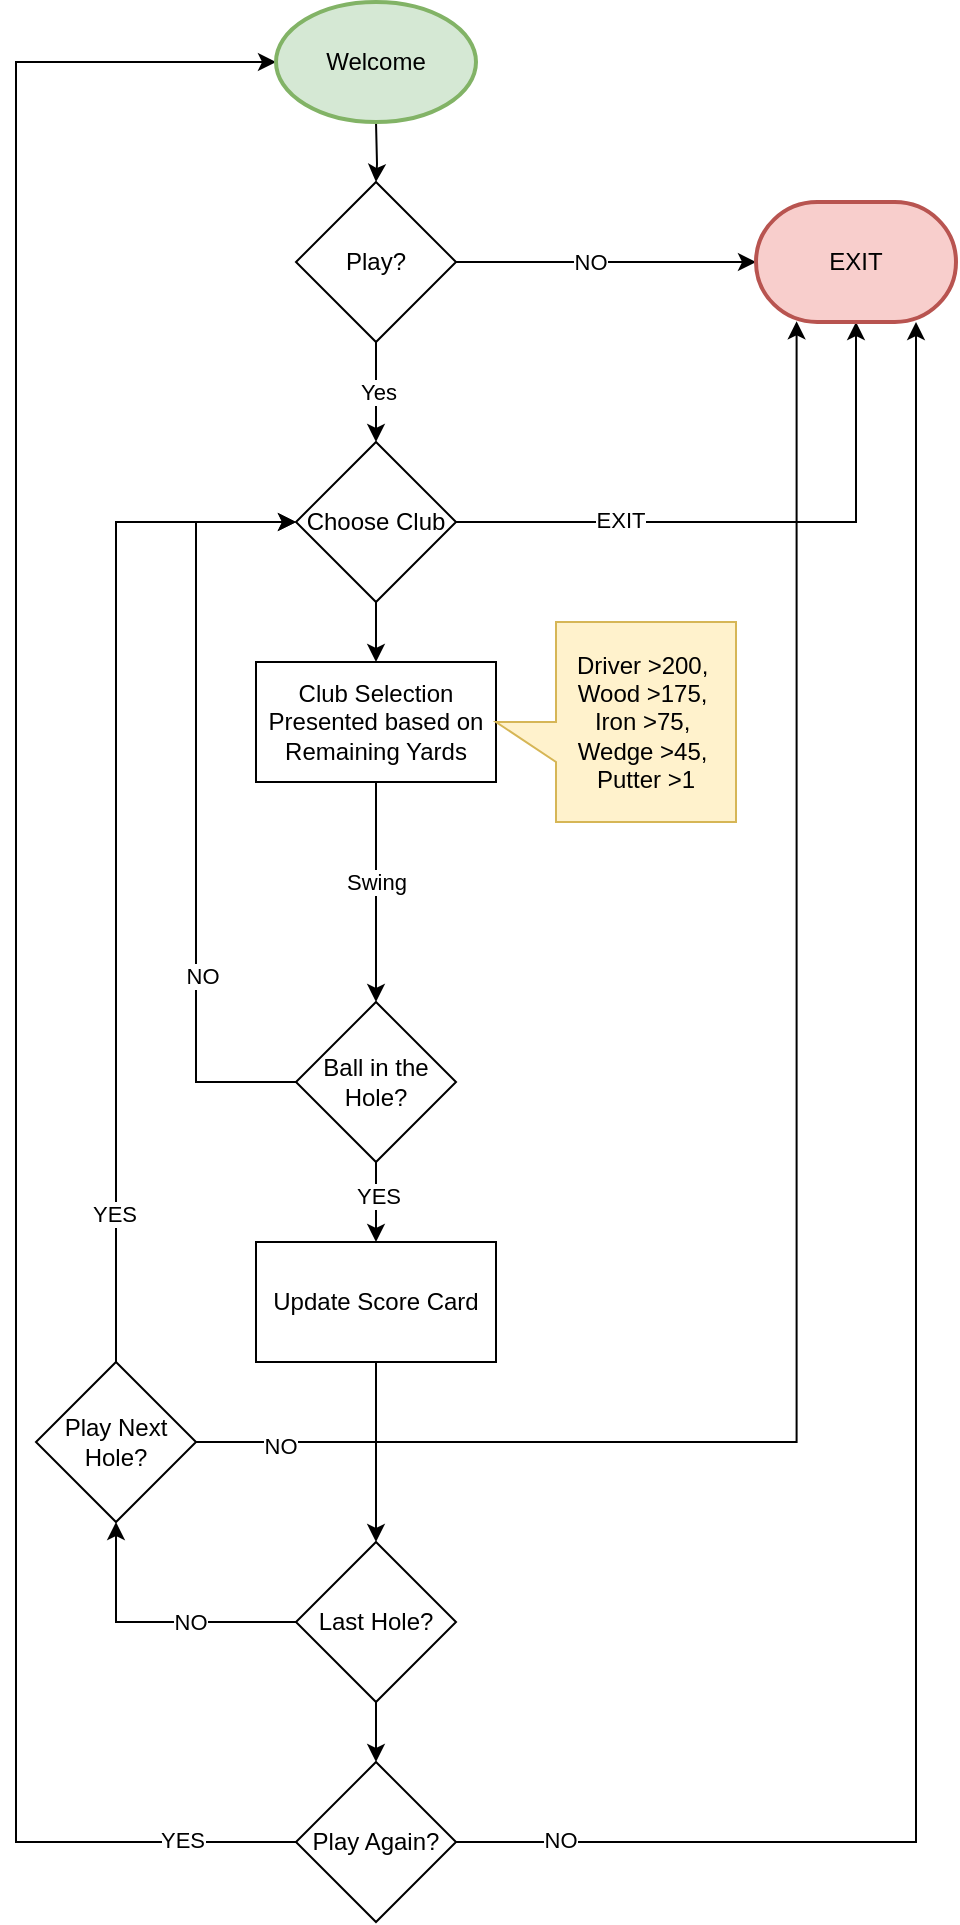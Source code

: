<mxfile version="18.0.1" type="device"><diagram id="x_xgV56HAXYp-3eTUlxV" name="Page-1"><mxGraphModel dx="1356" dy="737" grid="1" gridSize="10" guides="1" tooltips="1" connect="1" arrows="1" fold="1" page="1" pageScale="1" pageWidth="850" pageHeight="1100" math="0" shadow="0"><root><mxCell id="0"/><mxCell id="1" parent="0"/><mxCell id="v33nz7Zp_aEUMihpbw53-4" value="" style="edgeStyle=orthogonalEdgeStyle;rounded=0;orthogonalLoop=1;jettySize=auto;html=1;" edge="1" parent="1" source="v33nz7Zp_aEUMihpbw53-2"><mxGeometry relative="1" as="geometry"><mxPoint x="580" y="240" as="targetPoint"/></mxGeometry></mxCell><mxCell id="v33nz7Zp_aEUMihpbw53-9" value="NO" style="edgeLabel;html=1;align=center;verticalAlign=middle;resizable=0;points=[];" vertex="1" connectable="0" parent="v33nz7Zp_aEUMihpbw53-4"><mxGeometry x="-0.114" relative="1" as="geometry"><mxPoint as="offset"/></mxGeometry></mxCell><mxCell id="v33nz7Zp_aEUMihpbw53-7" value="" style="edgeStyle=orthogonalEdgeStyle;rounded=0;orthogonalLoop=1;jettySize=auto;html=1;" edge="1" parent="1" source="v33nz7Zp_aEUMihpbw53-2"><mxGeometry relative="1" as="geometry"><mxPoint x="390" y="330.0" as="targetPoint"/></mxGeometry></mxCell><mxCell id="v33nz7Zp_aEUMihpbw53-8" value="Yes" style="edgeLabel;html=1;align=center;verticalAlign=middle;resizable=0;points=[];" vertex="1" connectable="0" parent="v33nz7Zp_aEUMihpbw53-7"><mxGeometry relative="1" as="geometry"><mxPoint as="offset"/></mxGeometry></mxCell><mxCell id="v33nz7Zp_aEUMihpbw53-2" value="Play?" style="rhombus;whiteSpace=wrap;html=1;" vertex="1" parent="1"><mxGeometry x="350" y="200" width="80" height="80" as="geometry"/></mxCell><mxCell id="v33nz7Zp_aEUMihpbw53-11" value="" style="edgeStyle=orthogonalEdgeStyle;rounded=0;orthogonalLoop=1;jettySize=auto;html=1;" edge="1" parent="1" target="v33nz7Zp_aEUMihpbw53-2"><mxGeometry relative="1" as="geometry"><mxPoint x="390" y="170" as="sourcePoint"/></mxGeometry></mxCell><mxCell id="v33nz7Zp_aEUMihpbw53-15" style="edgeStyle=orthogonalEdgeStyle;rounded=0;orthogonalLoop=1;jettySize=auto;html=1;entryX=0.5;entryY=1;entryDx=0;entryDy=0;entryPerimeter=0;" edge="1" parent="1" source="v33nz7Zp_aEUMihpbw53-14" target="v33nz7Zp_aEUMihpbw53-101"><mxGeometry relative="1" as="geometry"><mxPoint x="650" y="280" as="targetPoint"/><Array as="points"><mxPoint x="630" y="370"/></Array></mxGeometry></mxCell><mxCell id="v33nz7Zp_aEUMihpbw53-16" value="EXIT" style="edgeLabel;html=1;align=center;verticalAlign=middle;resizable=0;points=[];" vertex="1" connectable="0" parent="v33nz7Zp_aEUMihpbw53-15"><mxGeometry x="-0.454" y="1" relative="1" as="geometry"><mxPoint as="offset"/></mxGeometry></mxCell><mxCell id="v33nz7Zp_aEUMihpbw53-95" value="" style="edgeStyle=orthogonalEdgeStyle;rounded=0;orthogonalLoop=1;jettySize=auto;html=1;" edge="1" parent="1" source="v33nz7Zp_aEUMihpbw53-14" target="v33nz7Zp_aEUMihpbw53-94"><mxGeometry relative="1" as="geometry"/></mxCell><mxCell id="v33nz7Zp_aEUMihpbw53-14" value="Choose Club" style="rhombus;whiteSpace=wrap;html=1;" vertex="1" parent="1"><mxGeometry x="350" y="330" width="80" height="80" as="geometry"/></mxCell><mxCell id="v33nz7Zp_aEUMihpbw53-74" style="edgeStyle=orthogonalEdgeStyle;rounded=0;orthogonalLoop=1;jettySize=auto;html=1;" edge="1" parent="1" source="v33nz7Zp_aEUMihpbw53-19"><mxGeometry relative="1" as="geometry"><mxPoint x="350" y="370" as="targetPoint"/><Array as="points"><mxPoint x="300" y="650"/><mxPoint x="300" y="370"/></Array></mxGeometry></mxCell><mxCell id="v33nz7Zp_aEUMihpbw53-76" value="NO" style="edgeLabel;html=1;align=center;verticalAlign=middle;resizable=0;points=[];" vertex="1" connectable="0" parent="v33nz7Zp_aEUMihpbw53-74"><mxGeometry x="-0.457" y="-3" relative="1" as="geometry"><mxPoint as="offset"/></mxGeometry></mxCell><mxCell id="v33nz7Zp_aEUMihpbw53-90" value="" style="edgeStyle=orthogonalEdgeStyle;rounded=0;orthogonalLoop=1;jettySize=auto;html=1;" edge="1" parent="1" source="v33nz7Zp_aEUMihpbw53-19" target="v33nz7Zp_aEUMihpbw53-89"><mxGeometry relative="1" as="geometry"/></mxCell><mxCell id="v33nz7Zp_aEUMihpbw53-92" value="YES" style="edgeLabel;html=1;align=center;verticalAlign=middle;resizable=0;points=[];" vertex="1" connectable="0" parent="v33nz7Zp_aEUMihpbw53-90"><mxGeometry x="-0.15" y="1" relative="1" as="geometry"><mxPoint as="offset"/></mxGeometry></mxCell><mxCell id="v33nz7Zp_aEUMihpbw53-19" value="Ball in the Hole?" style="rhombus;whiteSpace=wrap;html=1;" vertex="1" parent="1"><mxGeometry x="350" y="610" width="80" height="80" as="geometry"/></mxCell><mxCell id="v33nz7Zp_aEUMihpbw53-37" value="" style="edgeStyle=orthogonalEdgeStyle;rounded=0;orthogonalLoop=1;jettySize=auto;html=1;" edge="1" parent="1" source="v33nz7Zp_aEUMihpbw53-32" target="v33nz7Zp_aEUMihpbw53-36"><mxGeometry relative="1" as="geometry"/></mxCell><mxCell id="v33nz7Zp_aEUMihpbw53-83" value="NO" style="edgeStyle=orthogonalEdgeStyle;rounded=0;orthogonalLoop=1;jettySize=auto;html=1;entryX=0.5;entryY=1;entryDx=0;entryDy=0;" edge="1" parent="1" source="v33nz7Zp_aEUMihpbw53-32" target="v33nz7Zp_aEUMihpbw53-82"><mxGeometry x="-0.245" relative="1" as="geometry"><mxPoint as="offset"/></mxGeometry></mxCell><mxCell id="v33nz7Zp_aEUMihpbw53-32" value="Last Hole?" style="rhombus;whiteSpace=wrap;html=1;" vertex="1" parent="1"><mxGeometry x="350" y="880" width="80" height="80" as="geometry"/></mxCell><mxCell id="v33nz7Zp_aEUMihpbw53-38" style="edgeStyle=orthogonalEdgeStyle;rounded=0;orthogonalLoop=1;jettySize=auto;html=1;entryX=0.8;entryY=1;entryDx=0;entryDy=0;entryPerimeter=0;" edge="1" parent="1" source="v33nz7Zp_aEUMihpbw53-36" target="v33nz7Zp_aEUMihpbw53-101"><mxGeometry relative="1" as="geometry"><mxPoint x="670" y="270" as="targetPoint"/><Array as="points"><mxPoint x="660" y="1030"/></Array></mxGeometry></mxCell><mxCell id="v33nz7Zp_aEUMihpbw53-40" value="NO" style="edgeLabel;html=1;align=center;verticalAlign=middle;resizable=0;points=[];" vertex="1" connectable="0" parent="v33nz7Zp_aEUMihpbw53-38"><mxGeometry x="-0.895" y="1" relative="1" as="geometry"><mxPoint as="offset"/></mxGeometry></mxCell><mxCell id="v33nz7Zp_aEUMihpbw53-41" style="edgeStyle=orthogonalEdgeStyle;rounded=0;orthogonalLoop=1;jettySize=auto;html=1;entryX=0;entryY=0.5;entryDx=0;entryDy=0;entryPerimeter=0;" edge="1" parent="1" source="v33nz7Zp_aEUMihpbw53-36" target="v33nz7Zp_aEUMihpbw53-100"><mxGeometry relative="1" as="geometry"><mxPoint x="330" y="140" as="targetPoint"/><Array as="points"><mxPoint x="210" y="1030"/><mxPoint x="210" y="140"/></Array></mxGeometry></mxCell><mxCell id="v33nz7Zp_aEUMihpbw53-42" value="YES" style="edgeLabel;html=1;align=center;verticalAlign=middle;resizable=0;points=[];" vertex="1" connectable="0" parent="v33nz7Zp_aEUMihpbw53-41"><mxGeometry x="-0.902" y="-1" relative="1" as="geometry"><mxPoint as="offset"/></mxGeometry></mxCell><mxCell id="v33nz7Zp_aEUMihpbw53-36" value="Play Again?" style="rhombus;whiteSpace=wrap;html=1;" vertex="1" parent="1"><mxGeometry x="350" y="990" width="80" height="80" as="geometry"/></mxCell><mxCell id="v33nz7Zp_aEUMihpbw53-85" style="edgeStyle=orthogonalEdgeStyle;rounded=0;orthogonalLoop=1;jettySize=auto;html=1;" edge="1" parent="1" source="v33nz7Zp_aEUMihpbw53-82"><mxGeometry relative="1" as="geometry"><mxPoint x="350" y="370" as="targetPoint"/><Array as="points"><mxPoint x="260" y="370"/></Array></mxGeometry></mxCell><mxCell id="v33nz7Zp_aEUMihpbw53-88" value="YES" style="edgeLabel;html=1;align=center;verticalAlign=middle;resizable=0;points=[];" vertex="1" connectable="0" parent="v33nz7Zp_aEUMihpbw53-85"><mxGeometry x="-0.707" y="1" relative="1" as="geometry"><mxPoint as="offset"/></mxGeometry></mxCell><mxCell id="v33nz7Zp_aEUMihpbw53-86" style="edgeStyle=orthogonalEdgeStyle;rounded=0;orthogonalLoop=1;jettySize=auto;html=1;entryX=0.203;entryY=0.994;entryDx=0;entryDy=0;entryPerimeter=0;" edge="1" parent="1" source="v33nz7Zp_aEUMihpbw53-82" target="v33nz7Zp_aEUMihpbw53-101"><mxGeometry relative="1" as="geometry"><mxPoint x="600" y="280" as="targetPoint"/><Array as="points"><mxPoint x="600" y="830"/></Array></mxGeometry></mxCell><mxCell id="v33nz7Zp_aEUMihpbw53-87" value="NO" style="edgeLabel;html=1;align=center;verticalAlign=middle;resizable=0;points=[];" vertex="1" connectable="0" parent="v33nz7Zp_aEUMihpbw53-86"><mxGeometry x="-0.904" y="-2" relative="1" as="geometry"><mxPoint as="offset"/></mxGeometry></mxCell><mxCell id="v33nz7Zp_aEUMihpbw53-82" value="Play Next Hole?" style="rhombus;whiteSpace=wrap;html=1;" vertex="1" parent="1"><mxGeometry x="220" y="790" width="80" height="80" as="geometry"/></mxCell><mxCell id="v33nz7Zp_aEUMihpbw53-91" style="edgeStyle=orthogonalEdgeStyle;rounded=0;orthogonalLoop=1;jettySize=auto;html=1;entryX=0.5;entryY=0;entryDx=0;entryDy=0;" edge="1" parent="1" source="v33nz7Zp_aEUMihpbw53-89" target="v33nz7Zp_aEUMihpbw53-32"><mxGeometry relative="1" as="geometry"/></mxCell><mxCell id="v33nz7Zp_aEUMihpbw53-89" value="Update Score Card" style="rounded=0;whiteSpace=wrap;html=1;" vertex="1" parent="1"><mxGeometry x="330" y="730" width="120" height="60" as="geometry"/></mxCell><mxCell id="v33nz7Zp_aEUMihpbw53-96" value="" style="edgeStyle=orthogonalEdgeStyle;rounded=0;orthogonalLoop=1;jettySize=auto;html=1;" edge="1" parent="1" source="v33nz7Zp_aEUMihpbw53-94" target="v33nz7Zp_aEUMihpbw53-19"><mxGeometry relative="1" as="geometry"/></mxCell><mxCell id="v33nz7Zp_aEUMihpbw53-97" value="Swing" style="edgeLabel;html=1;align=center;verticalAlign=middle;resizable=0;points=[];" vertex="1" connectable="0" parent="v33nz7Zp_aEUMihpbw53-96"><mxGeometry x="-0.036" y="3" relative="1" as="geometry"><mxPoint x="-3" y="-3" as="offset"/></mxGeometry></mxCell><mxCell id="v33nz7Zp_aEUMihpbw53-94" value="Club Selection Presented based on Remaining Yards" style="rounded=0;whiteSpace=wrap;html=1;" vertex="1" parent="1"><mxGeometry x="330" y="440" width="120" height="60" as="geometry"/></mxCell><mxCell id="v33nz7Zp_aEUMihpbw53-99" value="&lt;span style=&quot;&quot;&gt;Driver &amp;gt;200,&amp;nbsp;&lt;/span&gt;&lt;br style=&quot;&quot;&gt;&lt;span style=&quot;&quot;&gt;Wood &amp;gt;175,&amp;nbsp;&lt;/span&gt;&lt;br style=&quot;&quot;&gt;&lt;span style=&quot;&quot;&gt;Iron &amp;gt;75,&amp;nbsp;&lt;/span&gt;&lt;br style=&quot;&quot;&gt;&lt;span style=&quot;&quot;&gt;Wedge &amp;gt;45,&amp;nbsp;&lt;/span&gt;&lt;br style=&quot;&quot;&gt;&lt;span style=&quot;&quot;&gt;Putter &amp;gt;1&lt;/span&gt;" style="shape=callout;whiteSpace=wrap;html=1;perimeter=calloutPerimeter;direction=south;position2=0.5;fillColor=#fff2cc;strokeColor=#d6b656;" vertex="1" parent="1"><mxGeometry x="450" y="420" width="120" height="100" as="geometry"/></mxCell><mxCell id="v33nz7Zp_aEUMihpbw53-100" value="Welcome" style="strokeWidth=2;html=1;shape=mxgraph.flowchart.start_1;whiteSpace=wrap;fillColor=#d5e8d4;strokeColor=#82b366;" vertex="1" parent="1"><mxGeometry x="340" y="110" width="100" height="60" as="geometry"/></mxCell><mxCell id="v33nz7Zp_aEUMihpbw53-101" value="EXIT" style="strokeWidth=2;html=1;shape=mxgraph.flowchart.terminator;whiteSpace=wrap;fillColor=#f8cecc;strokeColor=#b85450;" vertex="1" parent="1"><mxGeometry x="580" y="210" width="100" height="60" as="geometry"/></mxCell></root></mxGraphModel></diagram></mxfile>